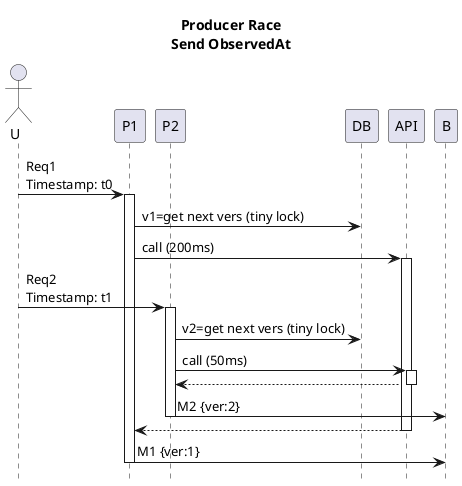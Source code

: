 @startuml
title Producer Race\nSend ObservedAt
hide footbox
actor U
participant P1
participant P2

U->P1: Req1\nTimestamp: t0
activate P1
P1->DB: v1=get next vers (tiny lock)
' TODO get next sequence from the DB
P1->API++:call (200ms)
U->P2: Req2\nTimestamp: t1
activate P2
P2->DB: v2=get next vers (tiny lock)
P2->API++:call (50ms)
P2<--API--
B<-P2--: M2 {ver:2}
P1<--API--
B<-P1--: M1 {ver:1}

@enduml

